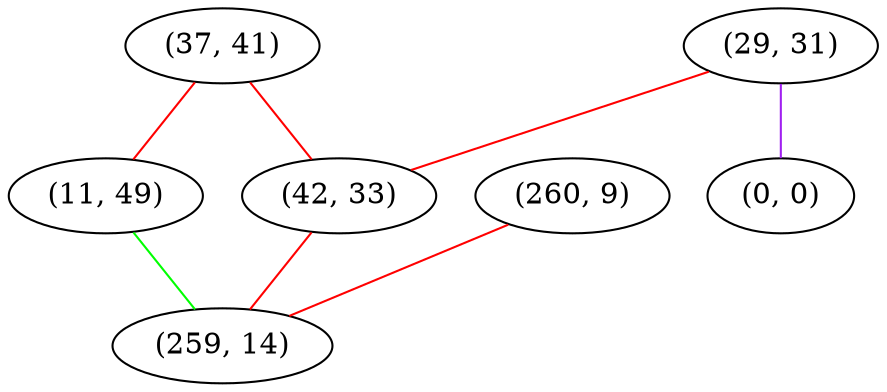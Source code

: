 graph "" {
"(37, 41)";
"(11, 49)";
"(260, 9)";
"(29, 31)";
"(0, 0)";
"(42, 33)";
"(259, 14)";
"(37, 41)" -- "(11, 49)"  [color=red, key=0, weight=1];
"(37, 41)" -- "(42, 33)"  [color=red, key=0, weight=1];
"(11, 49)" -- "(259, 14)"  [color=green, key=0, weight=2];
"(260, 9)" -- "(259, 14)"  [color=red, key=0, weight=1];
"(29, 31)" -- "(0, 0)"  [color=purple, key=0, weight=4];
"(29, 31)" -- "(42, 33)"  [color=red, key=0, weight=1];
"(42, 33)" -- "(259, 14)"  [color=red, key=0, weight=1];
}
